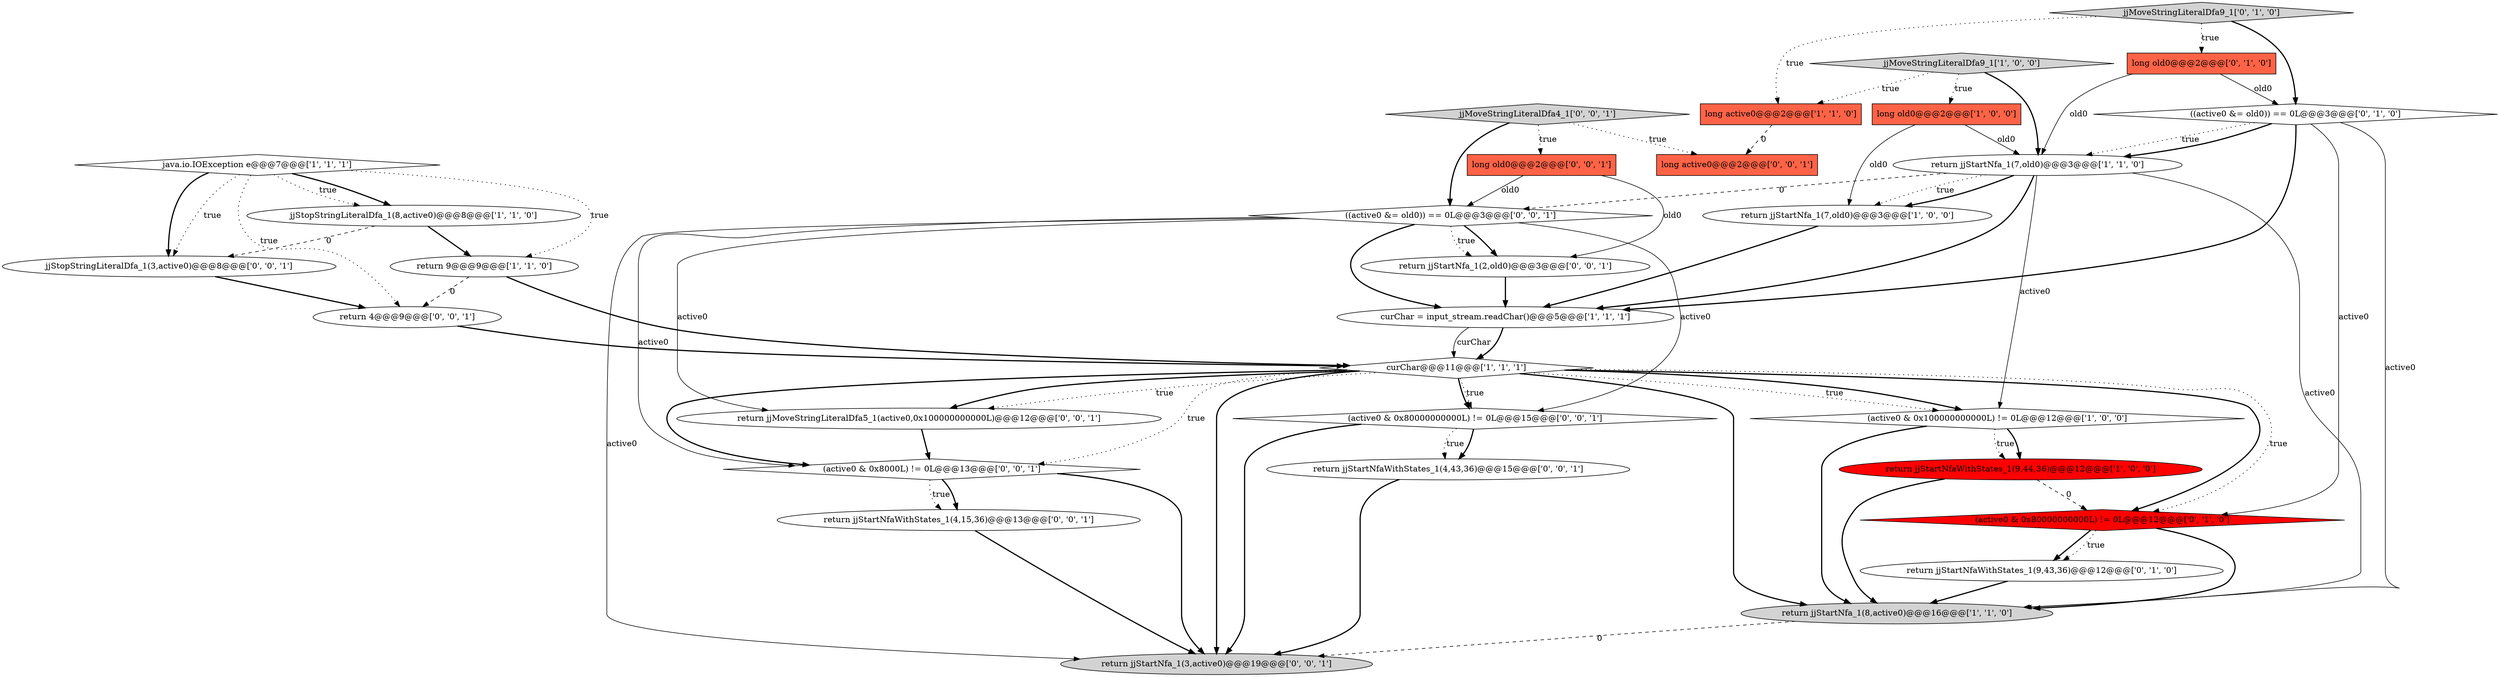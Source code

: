 digraph {
28 [style = filled, label = "jjStopStringLiteralDfa_1(3,active0)@@@8@@@['0', '0', '1']", fillcolor = white, shape = ellipse image = "AAA0AAABBB3BBB"];
2 [style = filled, label = "return 9@@@9@@@['1', '1', '0']", fillcolor = white, shape = ellipse image = "AAA0AAABBB1BBB"];
20 [style = filled, label = "return 4@@@9@@@['0', '0', '1']", fillcolor = white, shape = ellipse image = "AAA0AAABBB3BBB"];
18 [style = filled, label = "return jjStartNfaWithStates_1(4,15,36)@@@13@@@['0', '0', '1']", fillcolor = white, shape = ellipse image = "AAA0AAABBB3BBB"];
14 [style = filled, label = "((active0 &= old0)) == 0L@@@3@@@['0', '1', '0']", fillcolor = white, shape = diamond image = "AAA0AAABBB2BBB"];
12 [style = filled, label = "return jjStartNfa_1(7,old0)@@@3@@@['1', '1', '0']", fillcolor = white, shape = ellipse image = "AAA0AAABBB1BBB"];
26 [style = filled, label = "return jjStartNfa_1(3,active0)@@@19@@@['0', '0', '1']", fillcolor = lightgray, shape = ellipse image = "AAA0AAABBB3BBB"];
8 [style = filled, label = "curChar = input_stream.readChar()@@@5@@@['1', '1', '1']", fillcolor = white, shape = ellipse image = "AAA0AAABBB1BBB"];
29 [style = filled, label = "(active0 & 0x80000000000L) != 0L@@@15@@@['0', '0', '1']", fillcolor = white, shape = diamond image = "AAA0AAABBB3BBB"];
5 [style = filled, label = "return jjStartNfa_1(7,old0)@@@3@@@['1', '0', '0']", fillcolor = white, shape = ellipse image = "AAA0AAABBB1BBB"];
4 [style = filled, label = "(active0 & 0x100000000000L) != 0L@@@12@@@['1', '0', '0']", fillcolor = white, shape = diamond image = "AAA0AAABBB1BBB"];
30 [style = filled, label = "long active0@@@2@@@['0', '0', '1']", fillcolor = tomato, shape = box image = "AAA0AAABBB3BBB"];
17 [style = filled, label = "jjMoveStringLiteralDfa9_1['0', '1', '0']", fillcolor = lightgray, shape = diamond image = "AAA0AAABBB2BBB"];
6 [style = filled, label = "jjStopStringLiteralDfa_1(8,active0)@@@8@@@['1', '1', '0']", fillcolor = white, shape = ellipse image = "AAA0AAABBB1BBB"];
24 [style = filled, label = "long old0@@@2@@@['0', '0', '1']", fillcolor = tomato, shape = box image = "AAA0AAABBB3BBB"];
15 [style = filled, label = "return jjStartNfaWithStates_1(9,43,36)@@@12@@@['0', '1', '0']", fillcolor = white, shape = ellipse image = "AAA0AAABBB2BBB"];
1 [style = filled, label = "long old0@@@2@@@['1', '0', '0']", fillcolor = tomato, shape = box image = "AAA0AAABBB1BBB"];
9 [style = filled, label = "java.io.IOException e@@@7@@@['1', '1', '1']", fillcolor = white, shape = diamond image = "AAA0AAABBB1BBB"];
19 [style = filled, label = "return jjStartNfaWithStates_1(4,43,36)@@@15@@@['0', '0', '1']", fillcolor = white, shape = ellipse image = "AAA0AAABBB3BBB"];
10 [style = filled, label = "return jjStartNfa_1(8,active0)@@@16@@@['1', '1', '0']", fillcolor = lightgray, shape = ellipse image = "AAA0AAABBB1BBB"];
27 [style = filled, label = "return jjMoveStringLiteralDfa5_1(active0,0x100000000000L)@@@12@@@['0', '0', '1']", fillcolor = white, shape = ellipse image = "AAA0AAABBB3BBB"];
11 [style = filled, label = "jjMoveStringLiteralDfa9_1['1', '0', '0']", fillcolor = lightgray, shape = diamond image = "AAA0AAABBB1BBB"];
22 [style = filled, label = "return jjStartNfa_1(2,old0)@@@3@@@['0', '0', '1']", fillcolor = white, shape = ellipse image = "AAA0AAABBB3BBB"];
3 [style = filled, label = "long active0@@@2@@@['1', '1', '0']", fillcolor = tomato, shape = box image = "AAA0AAABBB1BBB"];
16 [style = filled, label = "(active0 & 0x80000000000L) != 0L@@@12@@@['0', '1', '0']", fillcolor = red, shape = diamond image = "AAA1AAABBB2BBB"];
13 [style = filled, label = "long old0@@@2@@@['0', '1', '0']", fillcolor = tomato, shape = box image = "AAA0AAABBB2BBB"];
7 [style = filled, label = "return jjStartNfaWithStates_1(9,44,36)@@@12@@@['1', '0', '0']", fillcolor = red, shape = ellipse image = "AAA1AAABBB1BBB"];
0 [style = filled, label = "curChar@@@11@@@['1', '1', '1']", fillcolor = white, shape = diamond image = "AAA0AAABBB1BBB"];
25 [style = filled, label = "((active0 &= old0)) == 0L@@@3@@@['0', '0', '1']", fillcolor = white, shape = diamond image = "AAA0AAABBB3BBB"];
21 [style = filled, label = "jjMoveStringLiteralDfa4_1['0', '0', '1']", fillcolor = lightgray, shape = diamond image = "AAA0AAABBB3BBB"];
23 [style = filled, label = "(active0 & 0x8000L) != 0L@@@13@@@['0', '0', '1']", fillcolor = white, shape = diamond image = "AAA0AAABBB3BBB"];
4->10 [style = bold, label=""];
16->15 [style = bold, label=""];
5->8 [style = bold, label=""];
0->16 [style = bold, label=""];
15->10 [style = bold, label=""];
3->30 [style = dashed, label="0"];
2->20 [style = dashed, label="0"];
0->26 [style = bold, label=""];
12->5 [style = bold, label=""];
14->12 [style = dotted, label="true"];
25->22 [style = bold, label=""];
1->5 [style = solid, label="old0"];
28->20 [style = bold, label=""];
7->10 [style = bold, label=""];
12->10 [style = solid, label="active0"];
25->27 [style = solid, label="active0"];
16->10 [style = bold, label=""];
25->23 [style = solid, label="active0"];
11->1 [style = dotted, label="true"];
0->27 [style = bold, label=""];
7->16 [style = dashed, label="0"];
25->26 [style = solid, label="active0"];
0->4 [style = dotted, label="true"];
20->0 [style = bold, label=""];
18->26 [style = bold, label=""];
23->26 [style = bold, label=""];
4->7 [style = dotted, label="true"];
12->4 [style = solid, label="active0"];
1->12 [style = solid, label="old0"];
11->12 [style = bold, label=""];
0->29 [style = bold, label=""];
14->16 [style = solid, label="active0"];
25->29 [style = solid, label="active0"];
21->25 [style = bold, label=""];
9->6 [style = dotted, label="true"];
17->3 [style = dotted, label="true"];
24->25 [style = solid, label="old0"];
4->7 [style = bold, label=""];
9->6 [style = bold, label=""];
29->26 [style = bold, label=""];
6->2 [style = bold, label=""];
8->0 [style = bold, label=""];
22->8 [style = bold, label=""];
9->28 [style = bold, label=""];
6->28 [style = dashed, label="0"];
0->29 [style = dotted, label="true"];
2->0 [style = bold, label=""];
0->10 [style = bold, label=""];
12->25 [style = dashed, label="0"];
10->26 [style = dashed, label="0"];
0->23 [style = bold, label=""];
23->18 [style = dotted, label="true"];
21->24 [style = dotted, label="true"];
29->19 [style = bold, label=""];
12->5 [style = dotted, label="true"];
0->4 [style = bold, label=""];
13->14 [style = solid, label="old0"];
21->30 [style = dotted, label="true"];
12->8 [style = bold, label=""];
9->2 [style = dotted, label="true"];
17->14 [style = bold, label=""];
8->0 [style = solid, label="curChar"];
14->12 [style = bold, label=""];
19->26 [style = bold, label=""];
9->20 [style = dotted, label="true"];
24->22 [style = solid, label="old0"];
25->22 [style = dotted, label="true"];
25->8 [style = bold, label=""];
0->23 [style = dotted, label="true"];
14->8 [style = bold, label=""];
0->16 [style = dotted, label="true"];
27->23 [style = bold, label=""];
13->12 [style = solid, label="old0"];
0->27 [style = dotted, label="true"];
17->13 [style = dotted, label="true"];
11->3 [style = dotted, label="true"];
14->10 [style = solid, label="active0"];
23->18 [style = bold, label=""];
9->28 [style = dotted, label="true"];
29->19 [style = dotted, label="true"];
16->15 [style = dotted, label="true"];
}
